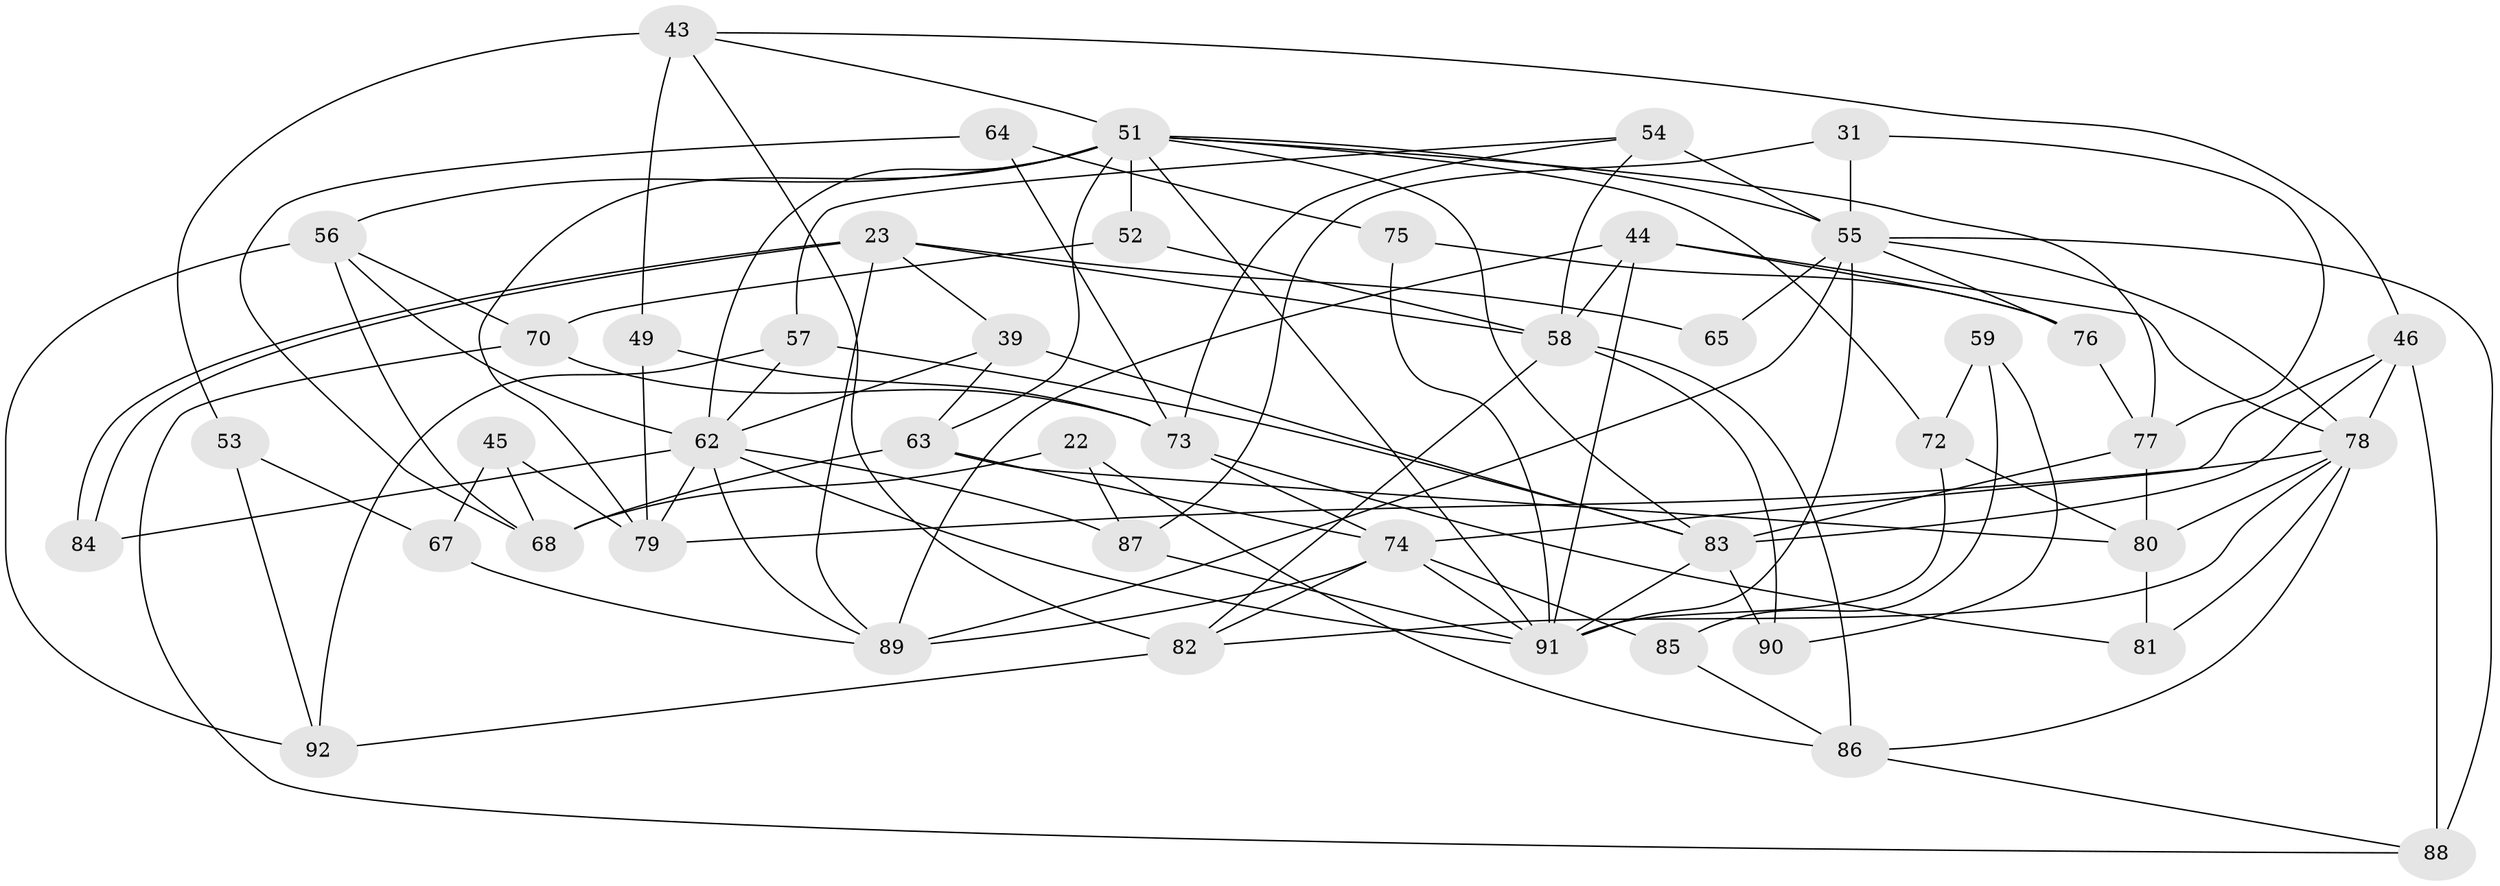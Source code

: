 // original degree distribution, {7: 0.07608695652173914, 3: 0.391304347826087, 4: 0.31521739130434784, 5: 0.13043478260869565, 2: 0.043478260869565216, 6: 0.03260869565217391, 9: 0.010869565217391304}
// Generated by graph-tools (version 1.1) at 2025/53/03/04/25 21:53:58]
// undirected, 46 vertices, 110 edges
graph export_dot {
graph [start="1"]
  node [color=gray90,style=filled];
  22;
  23;
  31;
  39 [super="+11"];
  43;
  44;
  45;
  46 [super="+29"];
  49;
  51 [super="+3+36"];
  52;
  53;
  54 [super="+15"];
  55 [super="+12+20+24+40+1"];
  56 [super="+38"];
  57;
  58 [super="+18"];
  59;
  62 [super="+34+50"];
  63 [super="+17"];
  64;
  65;
  67;
  68 [super="+28"];
  70;
  72 [super="+48"];
  73 [super="+7"];
  74 [super="+8+41"];
  75 [super="+42"];
  76;
  77 [super="+35"];
  78 [super="+71+61"];
  79 [super="+33"];
  80;
  81;
  82 [super="+6"];
  83 [super="+30"];
  84 [super="+13"];
  85;
  86 [super="+19+60"];
  87 [super="+69"];
  88;
  89;
  90;
  91 [super="+37"];
  92;
  22 -- 68;
  22 -- 87 [weight=2];
  22 -- 86 [weight=2];
  23 -- 84 [weight=2];
  23 -- 84;
  23 -- 58;
  23 -- 65;
  23 -- 89;
  23 -- 39;
  31 -- 77;
  31 -- 87;
  31 -- 55;
  39 -- 83 [weight=2];
  39 -- 63;
  39 -- 62 [weight=2];
  43 -- 46;
  43 -- 49;
  43 -- 53;
  43 -- 82;
  43 -- 51;
  44 -- 91 [weight=2];
  44 -- 89;
  44 -- 58 [weight=2];
  44 -- 76;
  44 -- 78;
  45 -- 79;
  45 -- 67;
  45 -- 68;
  46 -- 78 [weight=2];
  46 -- 83;
  46 -- 88;
  46 -- 74;
  49 -- 73;
  49 -- 79;
  51 -- 62 [weight=2];
  51 -- 72;
  51 -- 77 [weight=3];
  51 -- 52 [weight=2];
  51 -- 63;
  51 -- 83;
  51 -- 56 [weight=2];
  51 -- 91;
  51 -- 55 [weight=2];
  51 -- 79;
  52 -- 70;
  52 -- 58;
  53 -- 92;
  53 -- 67;
  54 -- 57;
  54 -- 73 [weight=2];
  54 -- 58;
  54 -- 55 [weight=4];
  55 -- 65;
  55 -- 88 [weight=2];
  55 -- 91 [weight=2];
  55 -- 78;
  55 -- 89;
  55 -- 76;
  56 -- 68 [weight=2];
  56 -- 92;
  56 -- 70;
  56 -- 62;
  57 -- 62;
  57 -- 92;
  57 -- 83;
  58 -- 82;
  58 -- 90;
  58 -- 86;
  59 -- 72 [weight=2];
  59 -- 85;
  59 -- 90;
  62 -- 91 [weight=2];
  62 -- 79;
  62 -- 84;
  62 -- 87 [weight=2];
  62 -- 89;
  63 -- 80;
  63 -- 74;
  63 -- 68;
  64 -- 73;
  64 -- 68;
  64 -- 75;
  67 -- 89;
  70 -- 73;
  70 -- 88;
  72 -- 80;
  72 -- 91;
  73 -- 81;
  73 -- 74;
  74 -- 89;
  74 -- 82;
  74 -- 85;
  74 -- 91;
  75 -- 76;
  75 -- 91 [weight=2];
  76 -- 77;
  77 -- 80;
  77 -- 83;
  78 -- 81;
  78 -- 86 [weight=2];
  78 -- 79;
  78 -- 80;
  78 -- 82;
  80 -- 81;
  82 -- 92;
  83 -- 90;
  83 -- 91 [weight=2];
  85 -- 86;
  86 -- 88;
  87 -- 91;
}
